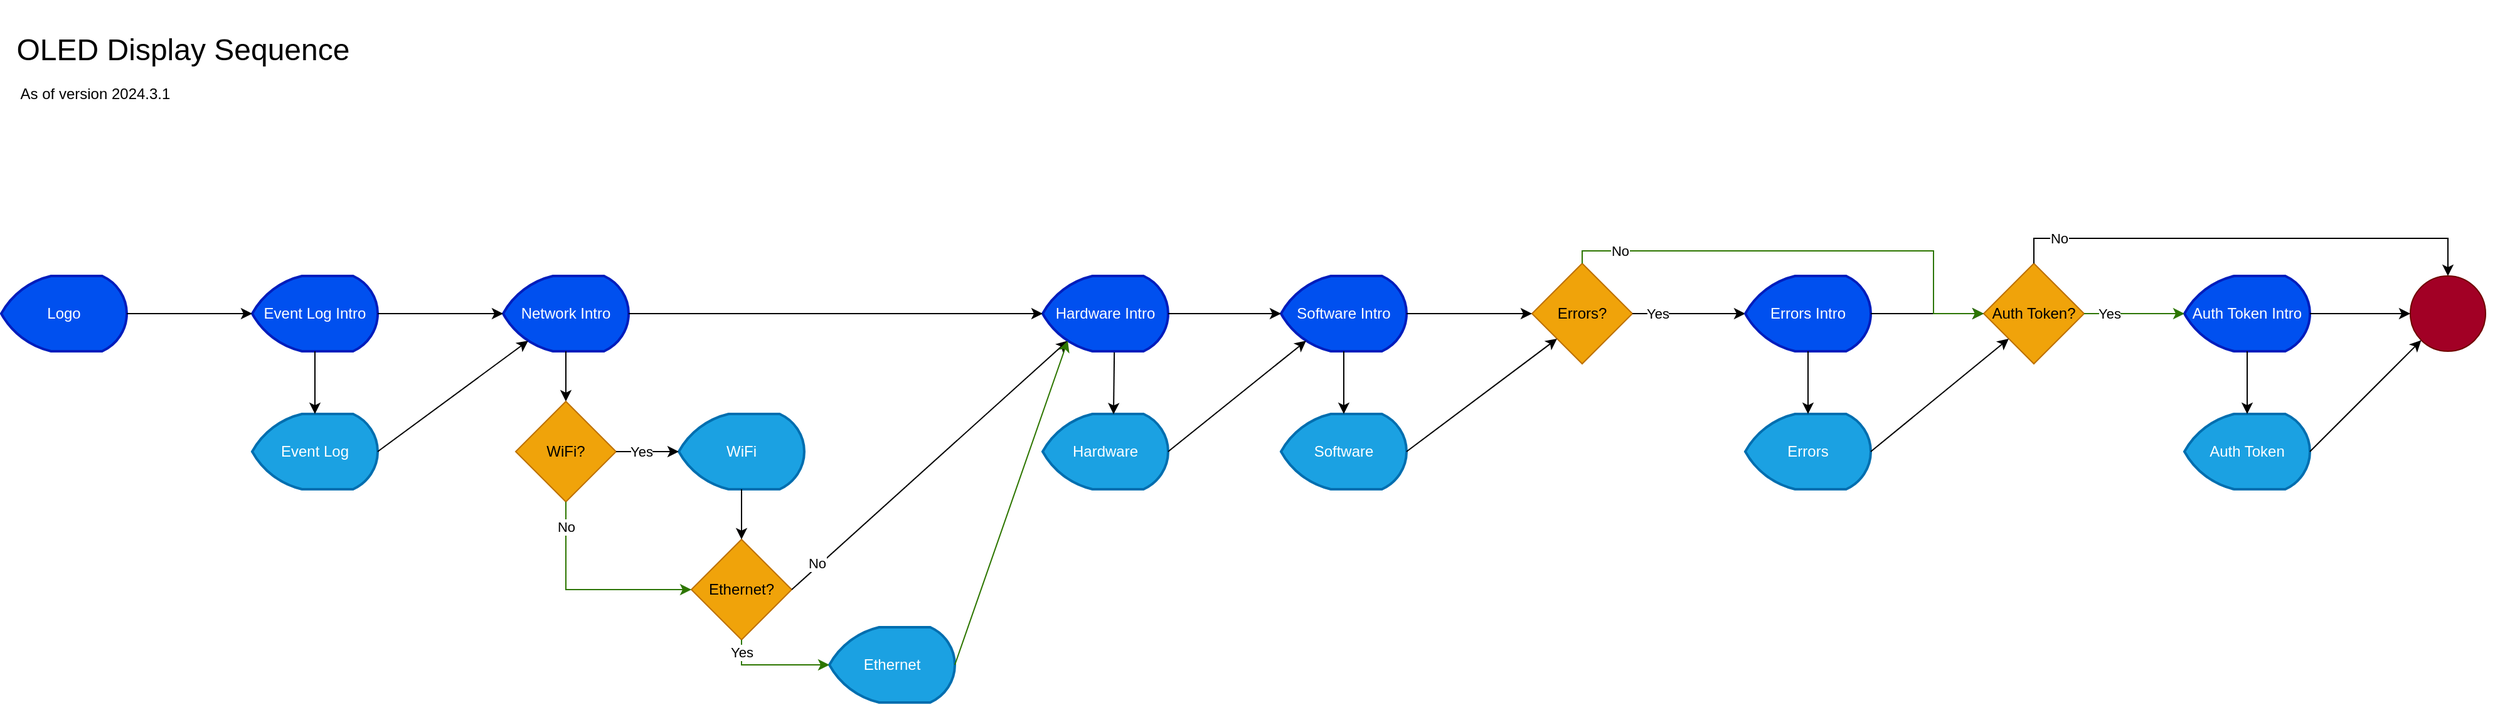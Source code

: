 <mxfile version="23.1.5" type="device">
  <diagram name="Sequence" id="1xTwtHDa3UVUZrxySDGf">
    <mxGraphModel dx="2767" dy="1105" grid="1" gridSize="10" guides="1" tooltips="1" connect="1" arrows="1" fold="1" page="1" pageScale="1" pageWidth="850" pageHeight="1100" math="0" shadow="0">
      <root>
        <mxCell id="0" />
        <mxCell id="1" parent="0" />
        <mxCell id="S2ejGNxJrMZWUgMRFs39-2" value="Logo" style="strokeWidth=2;html=1;shape=mxgraph.flowchart.display;whiteSpace=wrap;fillColor=#0050ef;fontColor=#ffffff;strokeColor=#001DBC;" parent="1" vertex="1">
          <mxGeometry x="-790" y="410" width="100" height="60" as="geometry" />
        </mxCell>
        <mxCell id="PkMX_lYDS1bQ4Ew8CNIa-1" value="Event Log Intro" style="strokeWidth=2;html=1;shape=mxgraph.flowchart.display;whiteSpace=wrap;fillColor=#0050ef;fontColor=#ffffff;strokeColor=#001DBC;" parent="1" vertex="1">
          <mxGeometry x="-590" y="410" width="100" height="60" as="geometry" />
        </mxCell>
        <mxCell id="PkMX_lYDS1bQ4Ew8CNIa-2" value="Event Log" style="strokeWidth=2;html=1;shape=mxgraph.flowchart.display;whiteSpace=wrap;fillColor=#1ba1e2;fontColor=#ffffff;strokeColor=#006EAF;" parent="1" vertex="1">
          <mxGeometry x="-590" y="520" width="100" height="60" as="geometry" />
        </mxCell>
        <mxCell id="PkMX_lYDS1bQ4Ew8CNIa-3" value="" style="endArrow=classic;html=1;rounded=0;exitX=1;exitY=0.5;exitDx=0;exitDy=0;exitPerimeter=0;entryX=0;entryY=0.5;entryDx=0;entryDy=0;entryPerimeter=0;" parent="1" source="S2ejGNxJrMZWUgMRFs39-2" target="PkMX_lYDS1bQ4Ew8CNIa-1" edge="1">
          <mxGeometry width="50" height="50" relative="1" as="geometry">
            <mxPoint x="-720" y="350" as="sourcePoint" />
            <mxPoint x="-670" y="300" as="targetPoint" />
          </mxGeometry>
        </mxCell>
        <mxCell id="PkMX_lYDS1bQ4Ew8CNIa-4" value="" style="endArrow=classic;html=1;rounded=0;exitX=0.5;exitY=1;exitDx=0;exitDy=0;exitPerimeter=0;entryX=0.5;entryY=0;entryDx=0;entryDy=0;entryPerimeter=0;" parent="1" source="PkMX_lYDS1bQ4Ew8CNIa-1" target="PkMX_lYDS1bQ4Ew8CNIa-2" edge="1">
          <mxGeometry width="50" height="50" relative="1" as="geometry">
            <mxPoint x="-680" y="450" as="sourcePoint" />
            <mxPoint x="-580" y="450" as="targetPoint" />
          </mxGeometry>
        </mxCell>
        <mxCell id="PkMX_lYDS1bQ4Ew8CNIa-5" value="Network Intro" style="strokeWidth=2;html=1;shape=mxgraph.flowchart.display;whiteSpace=wrap;fillColor=#0050ef;fontColor=#ffffff;strokeColor=#001DBC;" parent="1" vertex="1">
          <mxGeometry x="-390" y="410" width="100" height="60" as="geometry" />
        </mxCell>
        <mxCell id="PkMX_lYDS1bQ4Ew8CNIa-6" value="" style="endArrow=classic;html=1;rounded=0;exitX=1;exitY=0.5;exitDx=0;exitDy=0;exitPerimeter=0;" parent="1" source="PkMX_lYDS1bQ4Ew8CNIa-1" target="PkMX_lYDS1bQ4Ew8CNIa-5" edge="1">
          <mxGeometry width="50" height="50" relative="1" as="geometry">
            <mxPoint x="-420" y="510" as="sourcePoint" />
            <mxPoint x="-320" y="510" as="targetPoint" />
          </mxGeometry>
        </mxCell>
        <mxCell id="PkMX_lYDS1bQ4Ew8CNIa-7" value="" style="endArrow=classic;html=1;rounded=0;exitX=1;exitY=0.5;exitDx=0;exitDy=0;exitPerimeter=0;entryX=0.2;entryY=0.86;entryDx=0;entryDy=0;entryPerimeter=0;" parent="1" source="PkMX_lYDS1bQ4Ew8CNIa-2" target="PkMX_lYDS1bQ4Ew8CNIa-5" edge="1">
          <mxGeometry width="50" height="50" relative="1" as="geometry">
            <mxPoint x="-480" y="450" as="sourcePoint" />
            <mxPoint x="-380" y="450" as="targetPoint" />
          </mxGeometry>
        </mxCell>
        <mxCell id="PkMX_lYDS1bQ4Ew8CNIa-8" value="" style="endArrow=classic;html=1;rounded=0;exitX=0.5;exitY=1;exitDx=0;exitDy=0;exitPerimeter=0;entryX=0.5;entryY=0;entryDx=0;entryDy=0;" parent="1" source="PkMX_lYDS1bQ4Ew8CNIa-5" target="H5PknQgmsZWOqS9MuiEW-1" edge="1">
          <mxGeometry width="50" height="50" relative="1" as="geometry">
            <mxPoint x="-330" y="490" as="sourcePoint" />
            <mxPoint x="-320" y="500" as="targetPoint" />
          </mxGeometry>
        </mxCell>
        <mxCell id="PkMX_lYDS1bQ4Ew8CNIa-9" value="Ethernet?" style="rhombus;whiteSpace=wrap;html=1;fillColor=#f0a30a;fontColor=#000000;strokeColor=#BD7000;" parent="1" vertex="1">
          <mxGeometry x="-240" y="620" width="80" height="80" as="geometry" />
        </mxCell>
        <mxCell id="PkMX_lYDS1bQ4Ew8CNIa-10" value="Ethernet" style="strokeWidth=2;html=1;shape=mxgraph.flowchart.display;whiteSpace=wrap;fillColor=#1ba1e2;fontColor=#ffffff;strokeColor=#006EAF;" parent="1" vertex="1">
          <mxGeometry x="-130" y="690" width="100" height="60" as="geometry" />
        </mxCell>
        <mxCell id="PkMX_lYDS1bQ4Ew8CNIa-11" value="No" style="endArrow=classic;html=1;rounded=0;entryX=0.2;entryY=0.86;entryDx=0;entryDy=0;entryPerimeter=0;exitX=1;exitY=0.5;exitDx=0;exitDy=0;" parent="1" source="PkMX_lYDS1bQ4Ew8CNIa-9" target="PkMX_lYDS1bQ4Ew8CNIa-14" edge="1">
          <mxGeometry x="-0.809" y="1" width="50" height="50" relative="1" as="geometry">
            <mxPoint x="-100" y="750" as="sourcePoint" />
            <mxPoint x="-330" y="520" as="targetPoint" />
            <mxPoint y="-1" as="offset" />
          </mxGeometry>
        </mxCell>
        <mxCell id="PkMX_lYDS1bQ4Ew8CNIa-12" value="Yes" style="endArrow=classic;html=1;rounded=0;edgeStyle=orthogonalEdgeStyle;entryX=0;entryY=0.5;entryDx=0;entryDy=0;entryPerimeter=0;exitX=0.5;exitY=1;exitDx=0;exitDy=0;fillColor=#60a917;strokeColor=#2D7600;" parent="1" source="PkMX_lYDS1bQ4Ew8CNIa-9" target="PkMX_lYDS1bQ4Ew8CNIa-10" edge="1">
          <mxGeometry x="-0.778" width="50" height="50" relative="1" as="geometry">
            <mxPoint x="-310" y="640" as="sourcePoint" />
            <mxPoint x="-240" y="800" as="targetPoint" />
            <mxPoint as="offset" />
          </mxGeometry>
        </mxCell>
        <mxCell id="PkMX_lYDS1bQ4Ew8CNIa-13" value="WiFi" style="strokeWidth=2;html=1;shape=mxgraph.flowchart.display;whiteSpace=wrap;fillColor=#1ba1e2;fontColor=#ffffff;strokeColor=#006EAF;" parent="1" vertex="1">
          <mxGeometry x="-250" y="520" width="100" height="60" as="geometry" />
        </mxCell>
        <mxCell id="PkMX_lYDS1bQ4Ew8CNIa-14" value="Hardware Intro" style="strokeWidth=2;html=1;shape=mxgraph.flowchart.display;whiteSpace=wrap;fillColor=#0050ef;fontColor=#ffffff;strokeColor=#001DBC;" parent="1" vertex="1">
          <mxGeometry x="40" y="410" width="100" height="60" as="geometry" />
        </mxCell>
        <mxCell id="PkMX_lYDS1bQ4Ew8CNIa-15" value="" style="endArrow=classic;html=1;rounded=0;exitX=1;exitY=0.5;exitDx=0;exitDy=0;exitPerimeter=0;entryX=0;entryY=0.5;entryDx=0;entryDy=0;entryPerimeter=0;" parent="1" source="PkMX_lYDS1bQ4Ew8CNIa-5" target="PkMX_lYDS1bQ4Ew8CNIa-14" edge="1">
          <mxGeometry width="50" height="50" relative="1" as="geometry">
            <mxPoint x="-330" y="480" as="sourcePoint" />
            <mxPoint x="-330" y="520" as="targetPoint" />
          </mxGeometry>
        </mxCell>
        <mxCell id="PkMX_lYDS1bQ4Ew8CNIa-18" value="Hardware" style="strokeWidth=2;html=1;shape=mxgraph.flowchart.display;whiteSpace=wrap;fillColor=#1ba1e2;fontColor=#ffffff;strokeColor=#006EAF;" parent="1" vertex="1">
          <mxGeometry x="40" y="520" width="100" height="60" as="geometry" />
        </mxCell>
        <mxCell id="PkMX_lYDS1bQ4Ew8CNIa-19" value="" style="endArrow=classic;html=1;rounded=0;exitX=1;exitY=0.5;exitDx=0;exitDy=0;exitPerimeter=0;entryX=0.2;entryY=0.86;entryDx=0;entryDy=0;entryPerimeter=0;fillColor=#60a917;strokeColor=#2D7600;" parent="1" source="PkMX_lYDS1bQ4Ew8CNIa-10" target="PkMX_lYDS1bQ4Ew8CNIa-14" edge="1">
          <mxGeometry width="50" height="50" relative="1" as="geometry">
            <mxPoint x="-130" y="580" as="sourcePoint" />
            <mxPoint x="-10" y="492" as="targetPoint" />
          </mxGeometry>
        </mxCell>
        <mxCell id="PkMX_lYDS1bQ4Ew8CNIa-21" value="" style="endArrow=classic;html=1;rounded=0;entryX=0.565;entryY=0.004;entryDx=0;entryDy=0;entryPerimeter=0;exitX=0.571;exitY=1.015;exitDx=0;exitDy=0;exitPerimeter=0;" parent="1" source="PkMX_lYDS1bQ4Ew8CNIa-14" target="PkMX_lYDS1bQ4Ew8CNIa-18" edge="1">
          <mxGeometry width="50" height="50" relative="1" as="geometry">
            <mxPoint x="90" y="480" as="sourcePoint" />
            <mxPoint x="100" y="510" as="targetPoint" />
          </mxGeometry>
        </mxCell>
        <mxCell id="PkMX_lYDS1bQ4Ew8CNIa-22" value="Software Intro" style="strokeWidth=2;html=1;shape=mxgraph.flowchart.display;whiteSpace=wrap;fillColor=#0050ef;fontColor=#ffffff;strokeColor=#001DBC;" parent="1" vertex="1">
          <mxGeometry x="230" y="410" width="100" height="60" as="geometry" />
        </mxCell>
        <mxCell id="PkMX_lYDS1bQ4Ew8CNIa-23" value="Software" style="strokeWidth=2;html=1;shape=mxgraph.flowchart.display;whiteSpace=wrap;fillColor=#1ba1e2;fontColor=#ffffff;strokeColor=#006EAF;" parent="1" vertex="1">
          <mxGeometry x="230" y="520" width="100" height="60" as="geometry" />
        </mxCell>
        <mxCell id="PkMX_lYDS1bQ4Ew8CNIa-24" value="" style="endArrow=classic;html=1;rounded=0;exitX=1;exitY=0.5;exitDx=0;exitDy=0;exitPerimeter=0;entryX=0;entryY=0.5;entryDx=0;entryDy=0;entryPerimeter=0;" parent="1" source="PkMX_lYDS1bQ4Ew8CNIa-14" target="PkMX_lYDS1bQ4Ew8CNIa-22" edge="1">
          <mxGeometry width="50" height="50" relative="1" as="geometry">
            <mxPoint x="140" y="350" as="sourcePoint" />
            <mxPoint x="240" y="350" as="targetPoint" />
          </mxGeometry>
        </mxCell>
        <mxCell id="PkMX_lYDS1bQ4Ew8CNIa-25" value="" style="endArrow=classic;html=1;rounded=0;exitX=0.5;exitY=1;exitDx=0;exitDy=0;exitPerimeter=0;entryX=0.5;entryY=0;entryDx=0;entryDy=0;entryPerimeter=0;" parent="1" source="PkMX_lYDS1bQ4Ew8CNIa-22" target="PkMX_lYDS1bQ4Ew8CNIa-23" edge="1">
          <mxGeometry width="50" height="50" relative="1" as="geometry">
            <mxPoint x="350" y="480" as="sourcePoint" />
            <mxPoint x="350" y="520" as="targetPoint" />
          </mxGeometry>
        </mxCell>
        <mxCell id="PkMX_lYDS1bQ4Ew8CNIa-26" value="Errors?" style="rhombus;whiteSpace=wrap;html=1;fillColor=#f0a30a;fontColor=#000000;strokeColor=#BD7000;" parent="1" vertex="1">
          <mxGeometry x="430" y="400" width="80" height="80" as="geometry" />
        </mxCell>
        <mxCell id="PkMX_lYDS1bQ4Ew8CNIa-27" value="" style="endArrow=classic;html=1;rounded=0;exitX=1;exitY=0.5;exitDx=0;exitDy=0;exitPerimeter=0;entryX=0;entryY=0.5;entryDx=0;entryDy=0;" parent="1" source="PkMX_lYDS1bQ4Ew8CNIa-22" target="PkMX_lYDS1bQ4Ew8CNIa-26" edge="1">
          <mxGeometry width="50" height="50" relative="1" as="geometry">
            <mxPoint x="390" y="500" as="sourcePoint" />
            <mxPoint x="480" y="500" as="targetPoint" />
          </mxGeometry>
        </mxCell>
        <mxCell id="PkMX_lYDS1bQ4Ew8CNIa-28" value="" style="endArrow=classic;html=1;rounded=0;exitX=1;exitY=0.5;exitDx=0;exitDy=0;exitPerimeter=0;entryX=0.2;entryY=0.86;entryDx=0;entryDy=0;entryPerimeter=0;" parent="1" source="PkMX_lYDS1bQ4Ew8CNIa-18" target="PkMX_lYDS1bQ4Ew8CNIa-22" edge="1">
          <mxGeometry width="50" height="50" relative="1" as="geometry">
            <mxPoint x="160" y="460" as="sourcePoint" />
            <mxPoint x="220" y="470" as="targetPoint" />
          </mxGeometry>
        </mxCell>
        <mxCell id="PkMX_lYDS1bQ4Ew8CNIa-29" value="Yes" style="endArrow=classic;html=1;rounded=0;exitX=1;exitY=0.5;exitDx=0;exitDy=0;" parent="1" source="PkMX_lYDS1bQ4Ew8CNIa-26" target="PkMX_lYDS1bQ4Ew8CNIa-32" edge="1">
          <mxGeometry x="-0.556" width="50" height="50" relative="1" as="geometry">
            <mxPoint x="540" y="430" as="sourcePoint" />
            <mxPoint x="630" y="440" as="targetPoint" />
            <mxPoint as="offset" />
          </mxGeometry>
        </mxCell>
        <mxCell id="PkMX_lYDS1bQ4Ew8CNIa-31" value="Auth Token?" style="rhombus;whiteSpace=wrap;html=1;fillColor=#f0a30a;fontColor=#000000;strokeColor=#BD7000;" parent="1" vertex="1">
          <mxGeometry x="790" y="400" width="80" height="80" as="geometry" />
        </mxCell>
        <mxCell id="PkMX_lYDS1bQ4Ew8CNIa-32" value="Errors Intro" style="strokeWidth=2;html=1;shape=mxgraph.flowchart.display;whiteSpace=wrap;fillColor=#0050ef;fontColor=#ffffff;strokeColor=#001DBC;" parent="1" vertex="1">
          <mxGeometry x="600" y="410" width="100" height="60" as="geometry" />
        </mxCell>
        <mxCell id="PkMX_lYDS1bQ4Ew8CNIa-33" value="Errors" style="strokeWidth=2;html=1;shape=mxgraph.flowchart.display;whiteSpace=wrap;fillColor=#1ba1e2;fontColor=#ffffff;strokeColor=#006EAF;" parent="1" vertex="1">
          <mxGeometry x="600" y="520" width="100" height="60" as="geometry" />
        </mxCell>
        <mxCell id="PkMX_lYDS1bQ4Ew8CNIa-34" value="" style="endArrow=classic;html=1;rounded=0;exitX=0.5;exitY=1;exitDx=0;exitDy=0;exitPerimeter=0;entryX=0.5;entryY=0;entryDx=0;entryDy=0;entryPerimeter=0;" parent="1" source="PkMX_lYDS1bQ4Ew8CNIa-32" target="PkMX_lYDS1bQ4Ew8CNIa-33" edge="1">
          <mxGeometry width="50" height="50" relative="1" as="geometry">
            <mxPoint x="760" y="480" as="sourcePoint" />
            <mxPoint x="760" y="520" as="targetPoint" />
          </mxGeometry>
        </mxCell>
        <mxCell id="PkMX_lYDS1bQ4Ew8CNIa-36" value="" style="endArrow=classic;html=1;rounded=0;exitX=1;exitY=0.5;exitDx=0;exitDy=0;exitPerimeter=0;entryX=0;entryY=0.5;entryDx=0;entryDy=0;" parent="1" source="PkMX_lYDS1bQ4Ew8CNIa-32" target="PkMX_lYDS1bQ4Ew8CNIa-31" edge="1">
          <mxGeometry width="50" height="50" relative="1" as="geometry">
            <mxPoint x="680" y="510" as="sourcePoint" />
            <mxPoint x="780" y="510" as="targetPoint" />
          </mxGeometry>
        </mxCell>
        <mxCell id="PkMX_lYDS1bQ4Ew8CNIa-37" value="" style="endArrow=classic;html=1;rounded=0;exitX=1;exitY=0.5;exitDx=0;exitDy=0;exitPerimeter=0;entryX=0;entryY=1;entryDx=0;entryDy=0;" parent="1" source="PkMX_lYDS1bQ4Ew8CNIa-33" target="PkMX_lYDS1bQ4Ew8CNIa-31" edge="1">
          <mxGeometry width="50" height="50" relative="1" as="geometry">
            <mxPoint x="780" y="594" as="sourcePoint" />
            <mxPoint x="890" y="506" as="targetPoint" />
          </mxGeometry>
        </mxCell>
        <mxCell id="PkMX_lYDS1bQ4Ew8CNIa-38" value="Auth Token Intro" style="strokeWidth=2;html=1;shape=mxgraph.flowchart.display;whiteSpace=wrap;fillColor=#0050ef;fontColor=#ffffff;strokeColor=#001DBC;" parent="1" vertex="1">
          <mxGeometry x="950" y="410" width="100" height="60" as="geometry" />
        </mxCell>
        <mxCell id="PkMX_lYDS1bQ4Ew8CNIa-39" value="Auth Token" style="strokeWidth=2;html=1;shape=mxgraph.flowchart.display;whiteSpace=wrap;fillColor=#1ba1e2;fontColor=#ffffff;strokeColor=#006EAF;" parent="1" vertex="1">
          <mxGeometry x="950" y="520" width="100" height="60" as="geometry" />
        </mxCell>
        <mxCell id="PkMX_lYDS1bQ4Ew8CNIa-40" value="" style="endArrow=classic;html=1;rounded=0;exitX=0.5;exitY=1;exitDx=0;exitDy=0;exitPerimeter=0;entryX=0.5;entryY=0;entryDx=0;entryDy=0;entryPerimeter=0;" parent="1" source="PkMX_lYDS1bQ4Ew8CNIa-38" target="PkMX_lYDS1bQ4Ew8CNIa-39" edge="1">
          <mxGeometry width="50" height="50" relative="1" as="geometry">
            <mxPoint x="1110" y="480" as="sourcePoint" />
            <mxPoint x="1110" y="520" as="targetPoint" />
          </mxGeometry>
        </mxCell>
        <mxCell id="PkMX_lYDS1bQ4Ew8CNIa-41" value="Yes" style="endArrow=classic;html=1;rounded=0;exitX=1;exitY=0.5;exitDx=0;exitDy=0;fillColor=#60a917;strokeColor=#2D7600;" parent="1" source="PkMX_lYDS1bQ4Ew8CNIa-31" target="PkMX_lYDS1bQ4Ew8CNIa-38" edge="1">
          <mxGeometry x="-0.5" width="50" height="50" relative="1" as="geometry">
            <mxPoint x="910" y="350" as="sourcePoint" />
            <mxPoint x="1010" y="350" as="targetPoint" />
            <mxPoint as="offset" />
          </mxGeometry>
        </mxCell>
        <mxCell id="PkMX_lYDS1bQ4Ew8CNIa-42" value="No" style="endArrow=classic;html=1;rounded=0;exitX=0.5;exitY=0;exitDx=0;exitDy=0;edgeStyle=orthogonalEdgeStyle;entryX=0.5;entryY=0;entryDx=0;entryDy=0;entryPerimeter=0;" parent="1" source="PkMX_lYDS1bQ4Ew8CNIa-31" target="PkMX_lYDS1bQ4Ew8CNIa-43" edge="1">
          <mxGeometry x="-0.79" width="50" height="50" relative="1" as="geometry">
            <mxPoint x="830" y="390" as="sourcePoint" />
            <mxPoint x="1200" y="430" as="targetPoint" />
            <Array as="points">
              <mxPoint x="830" y="380" />
              <mxPoint x="1160" y="380" />
            </Array>
            <mxPoint as="offset" />
          </mxGeometry>
        </mxCell>
        <mxCell id="PkMX_lYDS1bQ4Ew8CNIa-43" value="Event Log Intro" style="verticalLabelPosition=bottom;verticalAlign=top;html=1;shape=mxgraph.flowchart.on-page_reference;fillColor=#a20025;fontColor=#ffffff;strokeColor=#6F0000;" parent="1" vertex="1">
          <mxGeometry x="1130" y="410" width="60" height="60" as="geometry" />
        </mxCell>
        <mxCell id="PkMX_lYDS1bQ4Ew8CNIa-44" value="" style="endArrow=classic;html=1;rounded=0;exitX=1;exitY=0.5;exitDx=0;exitDy=0;exitPerimeter=0;entryX=0.145;entryY=0.855;entryDx=0;entryDy=0;entryPerimeter=0;" parent="1" source="PkMX_lYDS1bQ4Ew8CNIa-39" target="PkMX_lYDS1bQ4Ew8CNIa-43" edge="1">
          <mxGeometry width="50" height="50" relative="1" as="geometry">
            <mxPoint x="1020" y="670" as="sourcePoint" />
            <mxPoint x="1160" y="560" as="targetPoint" />
          </mxGeometry>
        </mxCell>
        <mxCell id="PkMX_lYDS1bQ4Ew8CNIa-45" value="" style="endArrow=classic;html=1;rounded=0;exitX=1;exitY=0.5;exitDx=0;exitDy=0;exitPerimeter=0;entryX=0;entryY=0.5;entryDx=0;entryDy=0;entryPerimeter=0;" parent="1" source="PkMX_lYDS1bQ4Ew8CNIa-38" target="PkMX_lYDS1bQ4Ew8CNIa-43" edge="1">
          <mxGeometry width="50" height="50" relative="1" as="geometry">
            <mxPoint x="1010" y="480" as="sourcePoint" />
            <mxPoint x="1010" y="530" as="targetPoint" />
          </mxGeometry>
        </mxCell>
        <mxCell id="PkMX_lYDS1bQ4Ew8CNIa-46" value="OLED Display Sequence" style="text;html=1;strokeColor=none;fillColor=none;align=center;verticalAlign=middle;whiteSpace=wrap;rounded=0;fontSize=24;" parent="1" vertex="1">
          <mxGeometry x="-790" y="190" width="290" height="80" as="geometry" />
        </mxCell>
        <mxCell id="PkMX_lYDS1bQ4Ew8CNIa-48" value="As of version 2024.3.1" style="text;html=1;strokeColor=none;fillColor=none;align=center;verticalAlign=middle;whiteSpace=wrap;rounded=0;" parent="1" vertex="1">
          <mxGeometry x="-780" y="250" width="130" height="30" as="geometry" />
        </mxCell>
        <mxCell id="H5PknQgmsZWOqS9MuiEW-1" value="WiFi?" style="rhombus;whiteSpace=wrap;html=1;fillColor=#f0a30a;fontColor=#000000;strokeColor=#BD7000;" vertex="1" parent="1">
          <mxGeometry x="-380" y="510" width="80" height="80" as="geometry" />
        </mxCell>
        <mxCell id="H5PknQgmsZWOqS9MuiEW-2" value="Yes" style="endArrow=classic;html=1;rounded=0;exitX=1;exitY=0.5;exitDx=0;exitDy=0;" edge="1" parent="1" source="H5PknQgmsZWOqS9MuiEW-1" target="PkMX_lYDS1bQ4Ew8CNIa-13">
          <mxGeometry x="-0.2" width="50" height="50" relative="1" as="geometry">
            <mxPoint x="-510" y="470" as="sourcePoint" />
            <mxPoint x="-350" y="560" as="targetPoint" />
            <mxPoint as="offset" />
          </mxGeometry>
        </mxCell>
        <mxCell id="H5PknQgmsZWOqS9MuiEW-3" value="No" style="endArrow=classic;html=1;rounded=0;exitX=0.5;exitY=1;exitDx=0;exitDy=0;edgeStyle=orthogonalEdgeStyle;entryX=0;entryY=0.5;entryDx=0;entryDy=0;fillColor=#60a917;strokeColor=#2D7600;" edge="1" parent="1" source="H5PknQgmsZWOqS9MuiEW-1" target="PkMX_lYDS1bQ4Ew8CNIa-9">
          <mxGeometry x="-0.765" width="50" height="50" relative="1" as="geometry">
            <mxPoint x="-490" y="630" as="sourcePoint" />
            <mxPoint x="-280" y="670" as="targetPoint" />
            <mxPoint as="offset" />
          </mxGeometry>
        </mxCell>
        <mxCell id="H5PknQgmsZWOqS9MuiEW-4" value="" style="endArrow=classic;html=1;rounded=0;exitX=0.5;exitY=1;exitDx=0;exitDy=0;exitPerimeter=0;entryX=0.5;entryY=0;entryDx=0;entryDy=0;" edge="1" parent="1" source="PkMX_lYDS1bQ4Ew8CNIa-13" target="PkMX_lYDS1bQ4Ew8CNIa-9">
          <mxGeometry width="50" height="50" relative="1" as="geometry">
            <mxPoint x="-330" y="480" as="sourcePoint" />
            <mxPoint x="-330" y="520" as="targetPoint" />
          </mxGeometry>
        </mxCell>
        <mxCell id="H5PknQgmsZWOqS9MuiEW-5" value="" style="endArrow=classic;html=1;rounded=0;exitX=1;exitY=0.5;exitDx=0;exitDy=0;exitPerimeter=0;entryX=0;entryY=1;entryDx=0;entryDy=0;" edge="1" parent="1" source="PkMX_lYDS1bQ4Ew8CNIa-23" target="PkMX_lYDS1bQ4Ew8CNIa-26">
          <mxGeometry width="50" height="50" relative="1" as="geometry">
            <mxPoint x="150" y="560" as="sourcePoint" />
            <mxPoint x="260" y="472" as="targetPoint" />
          </mxGeometry>
        </mxCell>
        <mxCell id="PkMX_lYDS1bQ4Ew8CNIa-35" value="No" style="endArrow=classic;html=1;rounded=0;exitX=0.5;exitY=0;exitDx=0;exitDy=0;edgeStyle=orthogonalEdgeStyle;entryX=0;entryY=0.5;entryDx=0;entryDy=0;fillColor=#60a917;strokeColor=#2D7600;" parent="1" source="PkMX_lYDS1bQ4Ew8CNIa-26" target="PkMX_lYDS1bQ4Ew8CNIa-31" edge="1">
          <mxGeometry x="-0.79" width="50" height="50" relative="1" as="geometry">
            <mxPoint x="590" y="290" as="sourcePoint" />
            <mxPoint x="690" y="320" as="targetPoint" />
            <Array as="points">
              <mxPoint x="470" y="390" />
              <mxPoint x="750" y="390" />
              <mxPoint x="750" y="440" />
            </Array>
            <mxPoint as="offset" />
          </mxGeometry>
        </mxCell>
      </root>
    </mxGraphModel>
  </diagram>
</mxfile>
